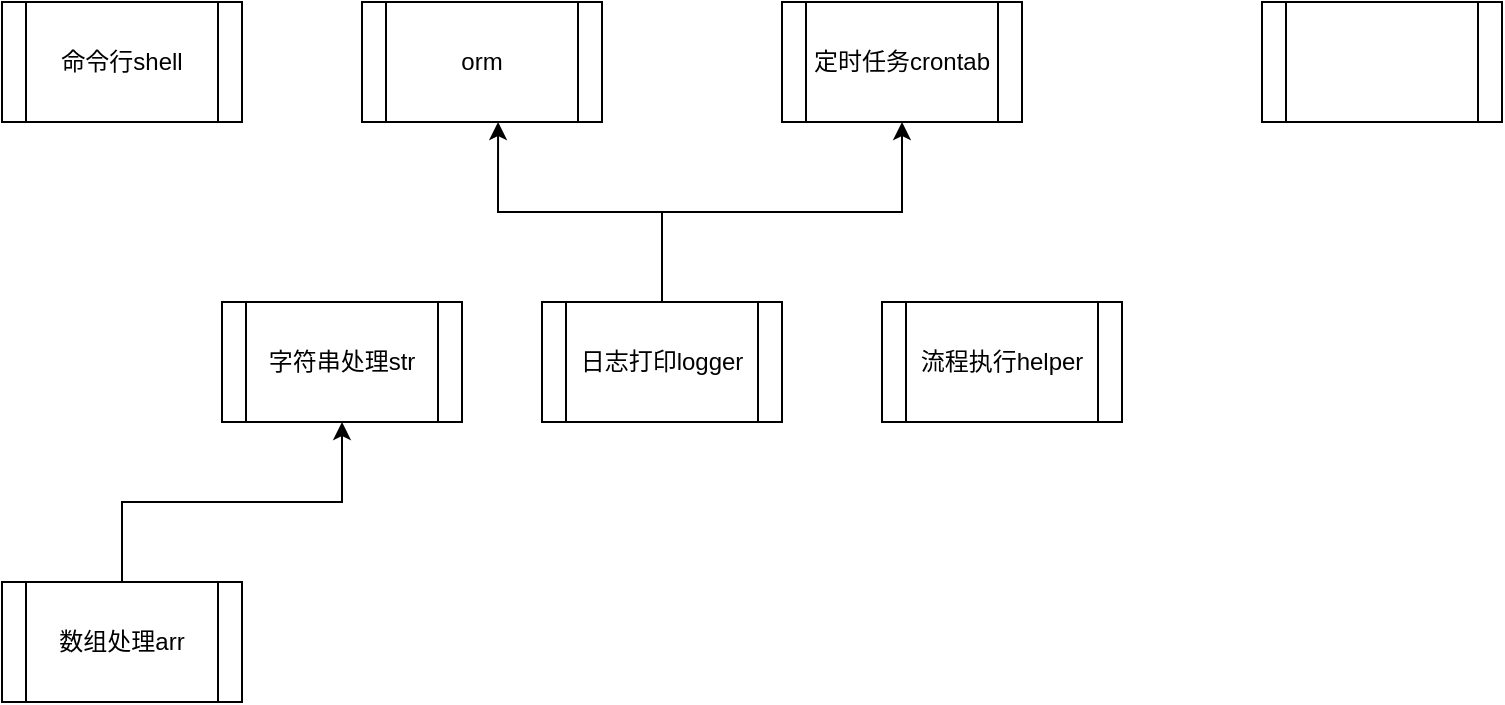 <mxfile version="13.1.1" type="github">
  <diagram id="Wmi0Aczo4TX7lCzF5_Ux" name="第 1 页">
    <mxGraphModel dx="1208" dy="1163" grid="1" gridSize="10" guides="1" tooltips="1" connect="1" arrows="1" fold="1" page="1" pageScale="1" pageWidth="827" pageHeight="1169" math="0" shadow="0">
      <root>
        <mxCell id="0" />
        <mxCell id="1" parent="0" />
        <mxCell id="zSYfAOfOFXAkye_TDumf-2" value="字符串处理str" style="shape=process;whiteSpace=wrap;html=1;backgroundOutline=1;" vertex="1" parent="1">
          <mxGeometry x="180" y="620" width="120" height="60" as="geometry" />
        </mxCell>
        <mxCell id="zSYfAOfOFXAkye_TDumf-5" style="edgeStyle=orthogonalEdgeStyle;rounded=0;orthogonalLoop=1;jettySize=auto;html=1;entryX=0.5;entryY=1;entryDx=0;entryDy=0;" edge="1" parent="1" source="zSYfAOfOFXAkye_TDumf-4" target="zSYfAOfOFXAkye_TDumf-2">
          <mxGeometry relative="1" as="geometry" />
        </mxCell>
        <mxCell id="zSYfAOfOFXAkye_TDumf-4" value="数组处理arr" style="shape=process;whiteSpace=wrap;html=1;backgroundOutline=1;" vertex="1" parent="1">
          <mxGeometry x="70" y="760" width="120" height="60" as="geometry" />
        </mxCell>
        <mxCell id="zSYfAOfOFXAkye_TDumf-12" style="edgeStyle=orthogonalEdgeStyle;rounded=0;orthogonalLoop=1;jettySize=auto;html=1;entryX=0.567;entryY=1;entryDx=0;entryDy=0;entryPerimeter=0;" edge="1" parent="1" source="zSYfAOfOFXAkye_TDumf-6" target="zSYfAOfOFXAkye_TDumf-9">
          <mxGeometry relative="1" as="geometry" />
        </mxCell>
        <mxCell id="zSYfAOfOFXAkye_TDumf-13" style="edgeStyle=orthogonalEdgeStyle;rounded=0;orthogonalLoop=1;jettySize=auto;html=1;entryX=0.5;entryY=1;entryDx=0;entryDy=0;" edge="1" parent="1" source="zSYfAOfOFXAkye_TDumf-6" target="zSYfAOfOFXAkye_TDumf-8">
          <mxGeometry relative="1" as="geometry" />
        </mxCell>
        <mxCell id="zSYfAOfOFXAkye_TDumf-6" value="日志打印logger" style="shape=process;whiteSpace=wrap;html=1;backgroundOutline=1;" vertex="1" parent="1">
          <mxGeometry x="340" y="620" width="120" height="60" as="geometry" />
        </mxCell>
        <mxCell id="zSYfAOfOFXAkye_TDumf-7" value="流程执行helper" style="shape=process;whiteSpace=wrap;html=1;backgroundOutline=1;" vertex="1" parent="1">
          <mxGeometry x="510" y="620" width="120" height="60" as="geometry" />
        </mxCell>
        <mxCell id="zSYfAOfOFXAkye_TDumf-8" value="定时任务crontab" style="shape=process;whiteSpace=wrap;html=1;backgroundOutline=1;" vertex="1" parent="1">
          <mxGeometry x="460" y="470" width="120" height="60" as="geometry" />
        </mxCell>
        <mxCell id="zSYfAOfOFXAkye_TDumf-9" value="orm" style="shape=process;whiteSpace=wrap;html=1;backgroundOutline=1;" vertex="1" parent="1">
          <mxGeometry x="250" y="470" width="120" height="60" as="geometry" />
        </mxCell>
        <mxCell id="zSYfAOfOFXAkye_TDumf-10" value="命令行shell" style="shape=process;whiteSpace=wrap;html=1;backgroundOutline=1;" vertex="1" parent="1">
          <mxGeometry x="70" y="470" width="120" height="60" as="geometry" />
        </mxCell>
        <mxCell id="zSYfAOfOFXAkye_TDumf-11" value="" style="shape=process;whiteSpace=wrap;html=1;backgroundOutline=1;" vertex="1" parent="1">
          <mxGeometry x="700" y="470" width="120" height="60" as="geometry" />
        </mxCell>
      </root>
    </mxGraphModel>
  </diagram>
</mxfile>
